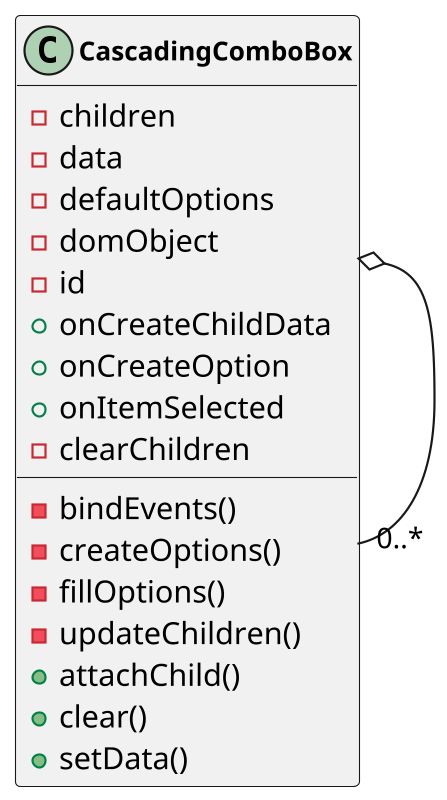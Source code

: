 @startuml

skinparam defaultFontName "Fira Code"
skinparam class {
    FontStyle bold
    FontSize 12
}

scale 800*800

class CascadingComboBox{
    -children
    -data
    -defaultOptions
    -domObject
    -id
    +onCreateChildData
    +onCreateOption
    +onItemSelected
    -bindEvents()
    -clearChildren
    -createOptions()
    -fillOptions()
    -updateChildren()
    +attachChild()
    +clear()
    +setData()
}

CascadingComboBox o-- "0..*" CascadingComboBox

@enduml